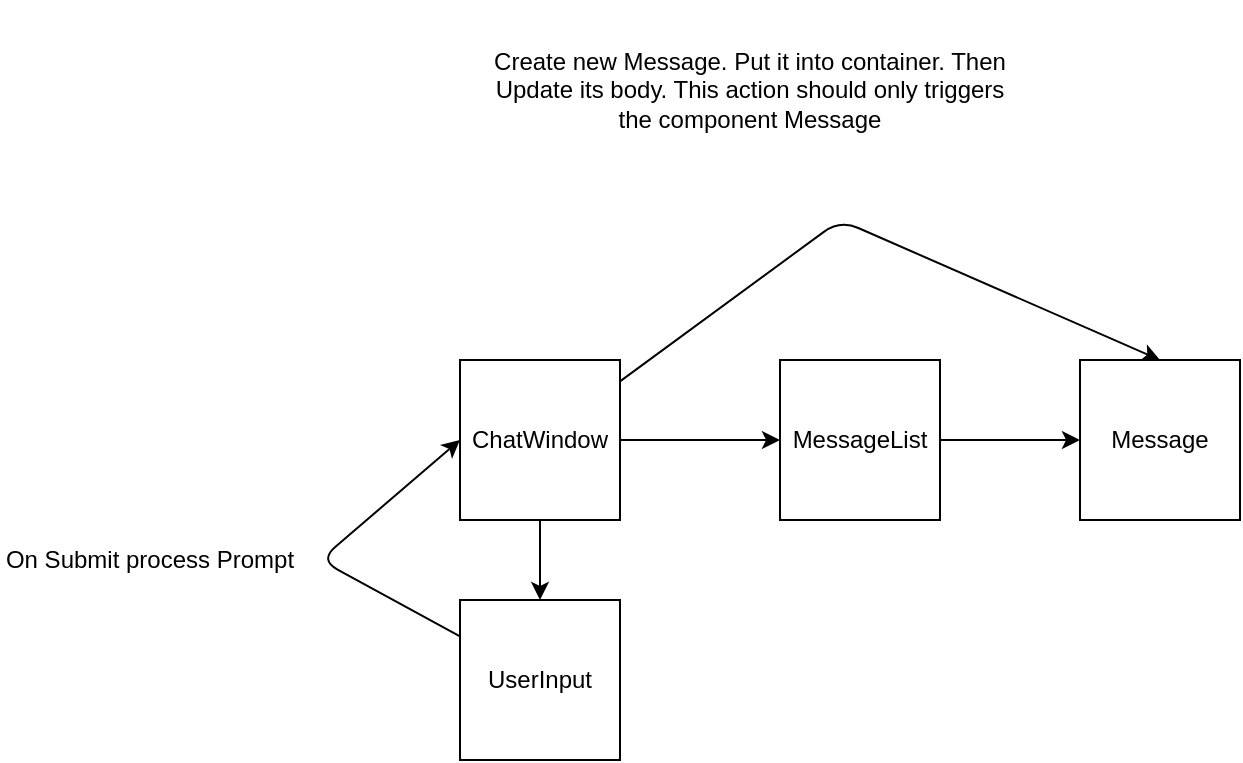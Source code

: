 <mxfile>
    <diagram id="vyYhwVqv0g28xBqb4sXI" name="Page-1">
        <mxGraphModel dx="1974" dy="1806" grid="1" gridSize="10" guides="1" tooltips="1" connect="1" arrows="1" fold="1" page="1" pageScale="1" pageWidth="850" pageHeight="1100" math="0" shadow="0">
            <root>
                <mxCell id="0"/>
                <mxCell id="1" parent="0"/>
                <mxCell id="3" style="edgeStyle=none;html=1;" edge="1" parent="1" source="2" target="4">
                    <mxGeometry relative="1" as="geometry">
                        <mxPoint x="330" y="120" as="targetPoint"/>
                    </mxGeometry>
                </mxCell>
                <mxCell id="7" style="edgeStyle=none;html=1;" edge="1" parent="1" source="2" target="8">
                    <mxGeometry relative="1" as="geometry">
                        <mxPoint x="150" y="240" as="targetPoint"/>
                    </mxGeometry>
                </mxCell>
                <mxCell id="11" style="edgeStyle=none;html=1;entryX=0.5;entryY=0;entryDx=0;entryDy=0;" edge="1" parent="1" source="2" target="6">
                    <mxGeometry relative="1" as="geometry">
                        <Array as="points">
                            <mxPoint x="300" y="10"/>
                        </Array>
                    </mxGeometry>
                </mxCell>
                <mxCell id="2" value="ChatWindow" style="whiteSpace=wrap;html=1;aspect=fixed;" vertex="1" parent="1">
                    <mxGeometry x="110" y="80" width="80" height="80" as="geometry"/>
                </mxCell>
                <mxCell id="5" style="edgeStyle=none;html=1;" edge="1" parent="1" source="4" target="6">
                    <mxGeometry relative="1" as="geometry">
                        <mxPoint x="470" y="120" as="targetPoint"/>
                    </mxGeometry>
                </mxCell>
                <mxCell id="4" value="MessageList" style="whiteSpace=wrap;html=1;aspect=fixed;" vertex="1" parent="1">
                    <mxGeometry x="270" y="80" width="80" height="80" as="geometry"/>
                </mxCell>
                <mxCell id="6" value="Message" style="whiteSpace=wrap;html=1;aspect=fixed;" vertex="1" parent="1">
                    <mxGeometry x="420" y="80" width="80" height="80" as="geometry"/>
                </mxCell>
                <mxCell id="9" style="edgeStyle=none;html=1;entryX=0;entryY=0.5;entryDx=0;entryDy=0;" edge="1" parent="1" source="8" target="2">
                    <mxGeometry relative="1" as="geometry">
                        <Array as="points">
                            <mxPoint x="40" y="180"/>
                        </Array>
                    </mxGeometry>
                </mxCell>
                <mxCell id="8" value="UserInput&lt;br&gt;" style="whiteSpace=wrap;html=1;aspect=fixed;" vertex="1" parent="1">
                    <mxGeometry x="110" y="200" width="80" height="80" as="geometry"/>
                </mxCell>
                <mxCell id="10" value="On Submit process Prompt" style="text;html=1;strokeColor=none;fillColor=none;align=center;verticalAlign=middle;whiteSpace=wrap;rounded=0;" vertex="1" parent="1">
                    <mxGeometry x="-120" y="160" width="150" height="40" as="geometry"/>
                </mxCell>
                <mxCell id="12" value="Create new Message. Put it into container. Then Update its body. This action should only triggers the component Message" style="text;html=1;strokeColor=none;fillColor=none;align=center;verticalAlign=middle;whiteSpace=wrap;rounded=0;" vertex="1" parent="1">
                    <mxGeometry x="120" y="-100" width="270" height="90" as="geometry"/>
                </mxCell>
            </root>
        </mxGraphModel>
    </diagram>
</mxfile>